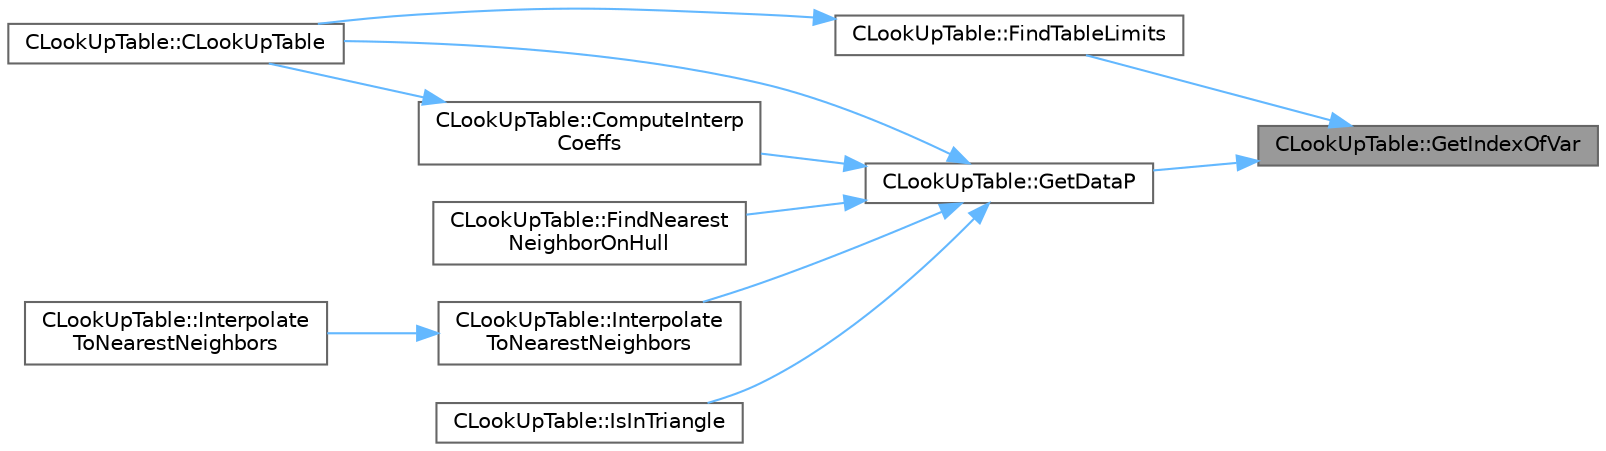 digraph "CLookUpTable::GetIndexOfVar"
{
 // LATEX_PDF_SIZE
  bgcolor="transparent";
  edge [fontname=Helvetica,fontsize=10,labelfontname=Helvetica,labelfontsize=10];
  node [fontname=Helvetica,fontsize=10,shape=box,height=0.2,width=0.4];
  rankdir="RL";
  Node1 [id="Node000001",label="CLookUpTable::GetIndexOfVar",height=0.2,width=0.4,color="gray40", fillcolor="grey60", style="filled", fontcolor="black",tooltip="Returns the index to the variable in the lookup table."];
  Node1 -> Node2 [id="edge1_Node000001_Node000002",dir="back",color="steelblue1",style="solid",tooltip=" "];
  Node2 [id="Node000002",label="CLookUpTable::FindTableLimits",height=0.2,width=0.4,color="grey40", fillcolor="white", style="filled",URL="$classCLookUpTable.html#a65a407c7473d082c1684e9a660e010c3",tooltip="Find the table limits, i.e. the minimum and maximum values of the 2 independent controlling variables..."];
  Node2 -> Node3 [id="edge2_Node000002_Node000003",dir="back",color="steelblue1",style="solid",tooltip=" "];
  Node3 [id="Node000003",label="CLookUpTable::CLookUpTable",height=0.2,width=0.4,color="grey40", fillcolor="white", style="filled",URL="$classCLookUpTable.html#ada66d28af65cd336a33e678302d05da2",tooltip=" "];
  Node1 -> Node4 [id="edge3_Node000001_Node000004",dir="back",color="steelblue1",style="solid",tooltip=" "];
  Node4 [id="Node000004",label="CLookUpTable::GetDataP",height=0.2,width=0.4,color="grey40", fillcolor="white", style="filled",URL="$classCLookUpTable.html#aa5a910214302a569a4409471fef26d39",tooltip="Get the pointer to the column data of the table (density, temperature, source terms,..."];
  Node4 -> Node3 [id="edge4_Node000004_Node000003",dir="back",color="steelblue1",style="solid",tooltip=" "];
  Node4 -> Node5 [id="edge5_Node000004_Node000005",dir="back",color="steelblue1",style="solid",tooltip=" "];
  Node5 [id="Node000005",label="CLookUpTable::ComputeInterp\lCoeffs",height=0.2,width=0.4,color="grey40", fillcolor="white", style="filled",URL="$classCLookUpTable.html#a9ec3b13330289148d165e5d241951be2",tooltip="Compute vector of all (inverse) interpolation coefficients \"interp_mat_inv_x_y\" of all triangles."];
  Node5 -> Node3 [id="edge6_Node000005_Node000003",dir="back",color="steelblue1",style="solid",tooltip=" "];
  Node4 -> Node6 [id="edge7_Node000004_Node000006",dir="back",color="steelblue1",style="solid",tooltip=" "];
  Node6 [id="Node000006",label="CLookUpTable::FindNearest\lNeighborOnHull",height=0.2,width=0.4,color="grey40", fillcolor="white", style="filled",URL="$classCLookUpTable.html#af2d79f820d954b5460a383a71bd651d2",tooltip="Find the point on the hull (boundary of the table) that is closest to the point P(val_CV1,..."];
  Node4 -> Node7 [id="edge8_Node000004_Node000007",dir="back",color="steelblue1",style="solid",tooltip=" "];
  Node7 [id="Node000007",label="CLookUpTable::Interpolate\lToNearestNeighbors",height=0.2,width=0.4,color="grey40", fillcolor="white", style="filled",URL="$classCLookUpTable.html#a5fb84f49cd843ecda7ee266bb504a9a2",tooltip="Interpolate data based on distance-weighted averaging on the nearest two table nodes."];
  Node7 -> Node8 [id="edge9_Node000007_Node000008",dir="back",color="steelblue1",style="solid",tooltip=" "];
  Node8 [id="Node000008",label="CLookUpTable::Interpolate\lToNearestNeighbors",height=0.2,width=0.4,color="grey40", fillcolor="white", style="filled",URL="$classCLookUpTable.html#a77a2e6e6aaa19c45b91725aef4eb9f2a",tooltip="Interpolate data based on distance-weighted averaging on the nearest two table nodes for a single var..."];
  Node4 -> Node9 [id="edge10_Node000004_Node000009",dir="back",color="steelblue1",style="solid",tooltip=" "];
  Node9 [id="Node000009",label="CLookUpTable::IsInTriangle",height=0.2,width=0.4,color="grey40", fillcolor="white", style="filled",URL="$classCLookUpTable.html#a4ed370505c99620abe63df4c8674a55f",tooltip="Determine if a point P(val_CV1,val_CV2) is inside the triangle val_id_triangle."];
}

